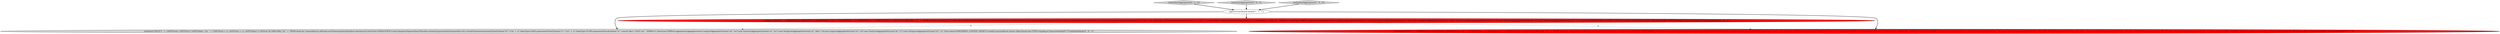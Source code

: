 digraph {
6 [style = filled, label = "testQuery(\"SELECT \" + \"LATEST(cnt), LATEST(m1), LATEST(dim1, 10), \" + \"LATEST(cnt + 1), LATEST(m1 + 1), LATEST(dim1 || CAST(cnt AS VARCHAR), 10) \" + \"FROM druid.foo\",ImmutableList.of(Druids.newTimeseriesQueryBuilder().dataSource(CalciteTests.DATASOURCE1).intervals(querySegmentSpec(Filtration.eternity())).granularity(Granularities.ALL).virtualColumns(expressionVirtualColumn(\"v0\",\"(\"cnt\" + 1)\",ValueType.LONG),expressionVirtualColumn(\"v1\",\"(\"m1\" + 1)\",ValueType.FLOAT),expressionVirtualColumn(\"v2\",\"concat(\"dim1\",CAST(\"cnt\", 'STRING'))\",ValueType.STRING)).aggregators(aggregators(new LongLastAggregatorFactory(\"a0\",\"cnt\"),new FloatLastAggregatorFactory(\"a1\",\"m1\"),new StringLastAggregatorFactory(\"a2\",\"dim1\",10),new LongLastAggregatorFactory(\"a3\",\"v0\"),new FloatLastAggregatorFactory(\"a4\",\"v1\"),new StringLastAggregatorFactory(\"a5\",\"v2\",10))).context(TIMESERIES_CONTEXT_DEFAULT).build()),ImmutableList.of(new Object((((edu.fdu.CPPDG.tinypdg.pe.ExpressionInfo@91737a))@@@4@@@['0', '0', '1']", fillcolor = lightgray, shape = ellipse image = "AAA0AAABBB3BBB"];
3 [style = filled, label = "testEarliestAggregators['0', '1', '0']", fillcolor = lightgray, shape = diamond image = "AAA0AAABBB2BBB"];
2 [style = filled, label = "skipVectorize()@@@3@@@['1', '1', '1']", fillcolor = white, shape = ellipse image = "AAA0AAABBB1BBB"];
4 [style = filled, label = "testQuery(\"SELECT \" + \"EARLIEST(cnt), EARLIEST(m1), EARLIEST(dim1, 10), \" + \"EARLIEST(cnt + 1), EARLIEST(m1 + 1), EARLIEST(dim1 || CAST(cnt AS VARCHAR), 10) \" + \"FROM druid.foo\",ImmutableList.of(Druids.newTimeseriesQueryBuilder().dataSource(CalciteTests.DATASOURCE1).intervals(querySegmentSpec(Filtration.eternity())).granularity(Granularities.ALL).virtualColumns(expressionVirtualColumn(\"v0\",\"(\"cnt\" + 1)\",ValueType.LONG),expressionVirtualColumn(\"v1\",\"(\"m1\" + 1)\",ValueType.FLOAT),expressionVirtualColumn(\"v2\",\"concat(\"dim1\",CAST(\"cnt\", 'STRING'))\",ValueType.STRING)).aggregators(aggregators(new LongFirstAggregatorFactory(\"a0\",\"cnt\"),new FloatFirstAggregatorFactory(\"a1\",\"m1\"),new StringFirstAggregatorFactory(\"a2\",\"dim1\",10),new LongFirstAggregatorFactory(\"a3\",\"v0\"),new FloatFirstAggregatorFactory(\"a4\",\"v1\"),new StringFirstAggregatorFactory(\"a5\",\"v2\",10))).context(QUERY_CONTEXT_DEFAULT).build()),ImmutableList.of(new Object((((edu.fdu.CPPDG.tinypdg.pe.ExpressionInfo@91730d))@@@4@@@['0', '1', '0']", fillcolor = red, shape = ellipse image = "AAA1AAABBB2BBB"];
5 [style = filled, label = "testLatestAggregators['0', '0', '1']", fillcolor = lightgray, shape = diamond image = "AAA0AAABBB3BBB"];
0 [style = filled, label = "testEarliestAggregators['1', '0', '0']", fillcolor = lightgray, shape = diamond image = "AAA0AAABBB1BBB"];
1 [style = filled, label = "testQuery(\"SELECT \" + \"EARLIEST(cnt), EARLIEST(m1), EARLIEST(dim1, 10), \" + \"EARLIEST(cnt + 1), EARLIEST(m1 + 1), EARLIEST(dim1 || CAST(cnt AS VARCHAR), 10) \" + \"FROM druid.foo\",ImmutableList.of(Druids.newTimeseriesQueryBuilder().dataSource(CalciteTests.DATASOURCE1).intervals(querySegmentSpec(Filtration.eternity())).granularity(Granularities.ALL).virtualColumns(expressionVirtualColumn(\"v0\",\"(\"cnt\" + 1)\",ValueType.LONG),expressionVirtualColumn(\"v1\",\"(\"m1\" + 1)\",ValueType.FLOAT),expressionVirtualColumn(\"v2\",\"concat(\"dim1\",CAST(\"cnt\", 'STRING'))\",ValueType.STRING)).aggregators(aggregators(new LongFirstAggregatorFactory(\"a0\",\"cnt\"),new FloatFirstAggregatorFactory(\"a1\",\"m1\"),new StringFirstAggregatorFactory(\"a2\",\"dim1\",10),new LongFirstAggregatorFactory(\"a3\",\"v0\"),new FloatFirstAggregatorFactory(\"a4\",\"v1\"),new StringFirstAggregatorFactory(\"a5\",\"v2\",10))).context(TIMESERIES_CONTEXT_DEFAULT).build()),ImmutableList.of(new Object((((edu.fdu.CPPDG.tinypdg.pe.ExpressionInfo@9172a0))@@@4@@@['1', '0', '0']", fillcolor = red, shape = ellipse image = "AAA1AAABBB1BBB"];
1->4 [style = dashed, label="0"];
5->2 [style = bold, label=""];
3->2 [style = bold, label=""];
2->4 [style = bold, label=""];
1->6 [style = dashed, label="0"];
2->6 [style = bold, label=""];
2->1 [style = bold, label=""];
0->2 [style = bold, label=""];
}
